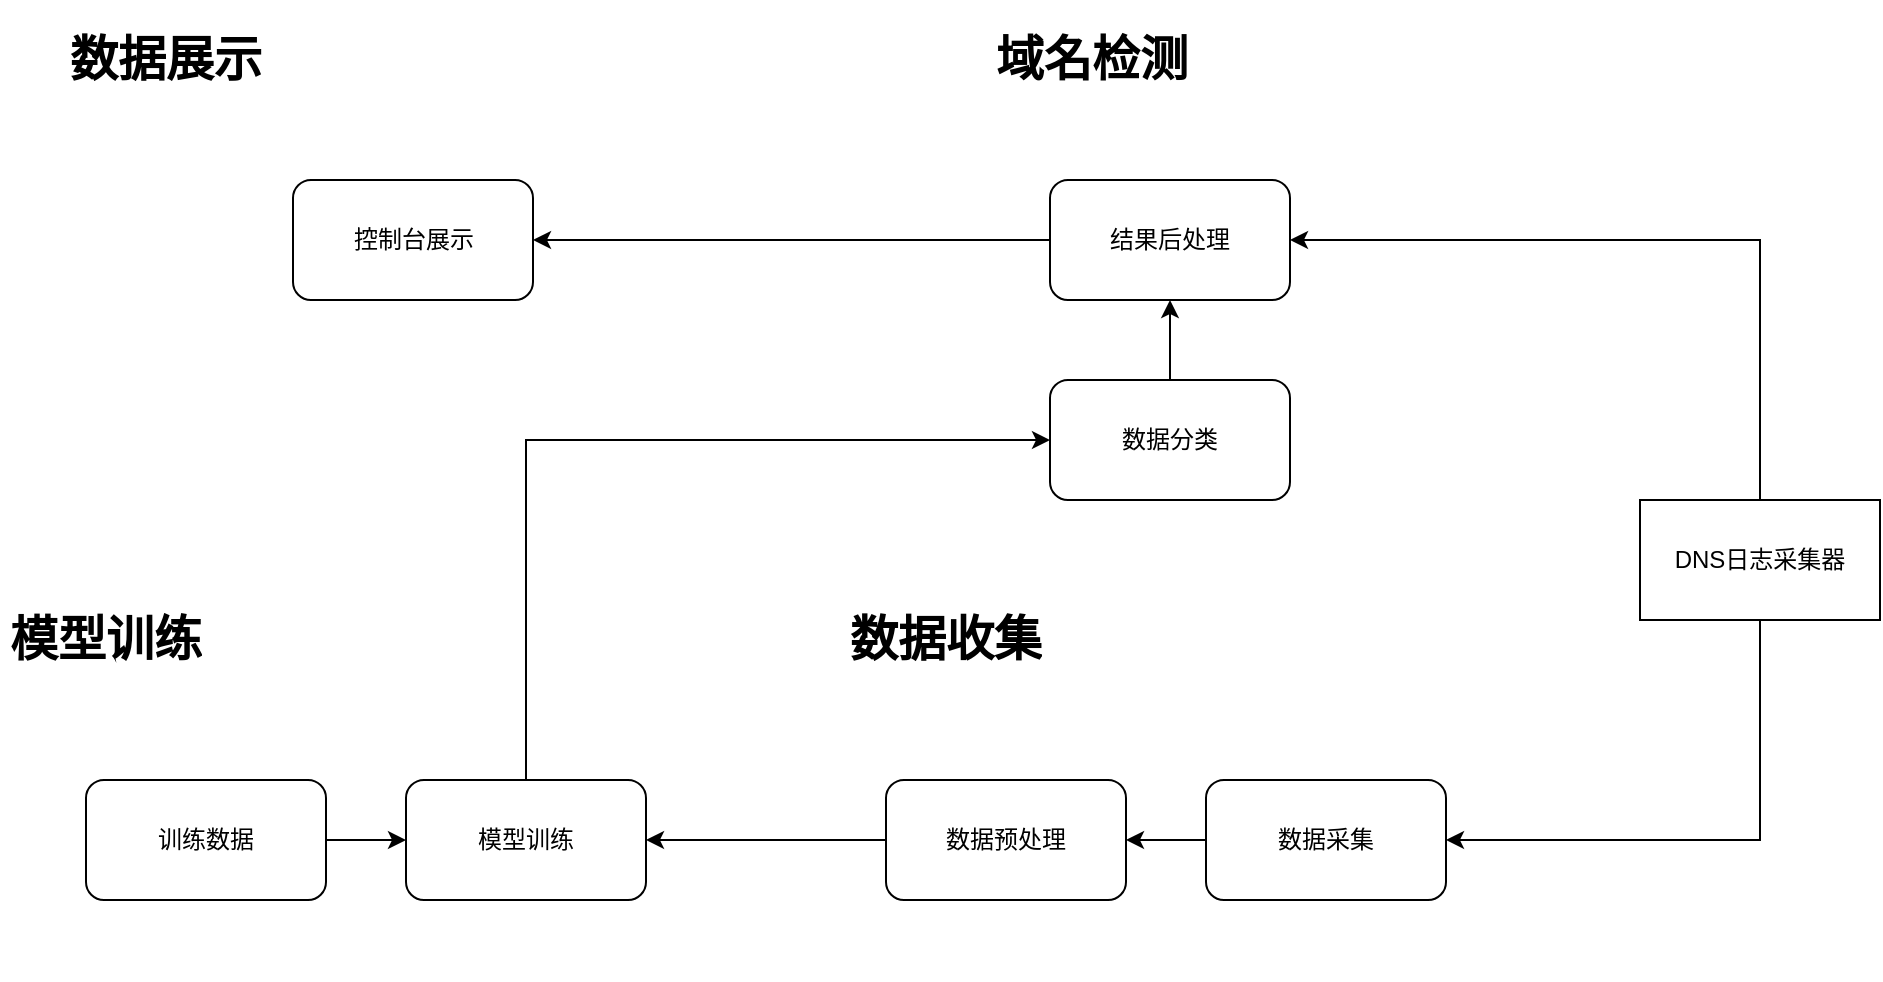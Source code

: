 <mxfile version="22.1.5" type="github">
  <diagram name="第 1 页" id="uzhM0Xe-PuWfZdqkZ__s">
    <mxGraphModel dx="2019" dy="1124" grid="1" gridSize="10" guides="1" tooltips="1" connect="1" arrows="1" fold="1" page="1" pageScale="1" pageWidth="2339" pageHeight="3300" math="0" shadow="0">
      <root>
        <mxCell id="0" />
        <mxCell id="1" parent="0" />
        <mxCell id="g13x6z9LS7QD6a0NOMHG-21" style="edgeStyle=orthogonalEdgeStyle;rounded=0;orthogonalLoop=1;jettySize=auto;html=1;entryX=1;entryY=0.5;entryDx=0;entryDy=0;" edge="1" parent="1" source="g13x6z9LS7QD6a0NOMHG-1" target="g13x6z9LS7QD6a0NOMHG-4">
          <mxGeometry relative="1" as="geometry">
            <Array as="points">
              <mxPoint x="1220" y="520" />
            </Array>
          </mxGeometry>
        </mxCell>
        <mxCell id="g13x6z9LS7QD6a0NOMHG-34" style="edgeStyle=orthogonalEdgeStyle;rounded=0;orthogonalLoop=1;jettySize=auto;html=1;exitX=0.5;exitY=0;exitDx=0;exitDy=0;entryX=1;entryY=0.5;entryDx=0;entryDy=0;" edge="1" parent="1" source="g13x6z9LS7QD6a0NOMHG-1" target="g13x6z9LS7QD6a0NOMHG-3">
          <mxGeometry relative="1" as="geometry" />
        </mxCell>
        <mxCell id="g13x6z9LS7QD6a0NOMHG-1" value="DNS日志采集器" style="rounded=0;whiteSpace=wrap;html=1;" vertex="1" parent="1">
          <mxGeometry x="1160" y="350" width="120" height="60" as="geometry" />
        </mxCell>
        <mxCell id="g13x6z9LS7QD6a0NOMHG-27" style="edgeStyle=orthogonalEdgeStyle;rounded=0;orthogonalLoop=1;jettySize=auto;html=1;entryX=1;entryY=0.5;entryDx=0;entryDy=0;" edge="1" parent="1" source="g13x6z9LS7QD6a0NOMHG-3" target="g13x6z9LS7QD6a0NOMHG-16">
          <mxGeometry relative="1" as="geometry" />
        </mxCell>
        <mxCell id="g13x6z9LS7QD6a0NOMHG-3" value="结果后处理" style="rounded=1;whiteSpace=wrap;html=1;" vertex="1" parent="1">
          <mxGeometry x="865" y="190" width="120" height="60" as="geometry" />
        </mxCell>
        <mxCell id="g13x6z9LS7QD6a0NOMHG-18" value="" style="edgeStyle=orthogonalEdgeStyle;rounded=0;orthogonalLoop=1;jettySize=auto;html=1;" edge="1" parent="1" source="g13x6z9LS7QD6a0NOMHG-4" target="g13x6z9LS7QD6a0NOMHG-5">
          <mxGeometry relative="1" as="geometry" />
        </mxCell>
        <mxCell id="g13x6z9LS7QD6a0NOMHG-4" value="数据采集" style="rounded=1;whiteSpace=wrap;html=1;" vertex="1" parent="1">
          <mxGeometry x="943" y="490" width="120" height="60" as="geometry" />
        </mxCell>
        <mxCell id="g13x6z9LS7QD6a0NOMHG-19" style="edgeStyle=orthogonalEdgeStyle;rounded=0;orthogonalLoop=1;jettySize=auto;html=1;entryX=1;entryY=0.5;entryDx=0;entryDy=0;" edge="1" parent="1" source="g13x6z9LS7QD6a0NOMHG-5" target="g13x6z9LS7QD6a0NOMHG-7">
          <mxGeometry relative="1" as="geometry" />
        </mxCell>
        <mxCell id="g13x6z9LS7QD6a0NOMHG-5" value="数据预处理" style="rounded=1;whiteSpace=wrap;html=1;" vertex="1" parent="1">
          <mxGeometry x="783" y="490" width="120" height="60" as="geometry" />
        </mxCell>
        <mxCell id="g13x6z9LS7QD6a0NOMHG-17" value="" style="edgeStyle=orthogonalEdgeStyle;rounded=0;orthogonalLoop=1;jettySize=auto;html=1;" edge="1" parent="1" source="g13x6z9LS7QD6a0NOMHG-6" target="g13x6z9LS7QD6a0NOMHG-7">
          <mxGeometry relative="1" as="geometry" />
        </mxCell>
        <mxCell id="g13x6z9LS7QD6a0NOMHG-6" value="训练数据" style="rounded=1;whiteSpace=wrap;html=1;" vertex="1" parent="1">
          <mxGeometry x="383" y="490" width="120" height="60" as="geometry" />
        </mxCell>
        <mxCell id="g13x6z9LS7QD6a0NOMHG-30" style="edgeStyle=orthogonalEdgeStyle;rounded=0;orthogonalLoop=1;jettySize=auto;html=1;exitX=0.5;exitY=0;exitDx=0;exitDy=0;entryX=0;entryY=0.5;entryDx=0;entryDy=0;" edge="1" parent="1" source="g13x6z9LS7QD6a0NOMHG-7" target="g13x6z9LS7QD6a0NOMHG-8">
          <mxGeometry relative="1" as="geometry" />
        </mxCell>
        <mxCell id="g13x6z9LS7QD6a0NOMHG-7" value="模型训练" style="rounded=1;whiteSpace=wrap;html=1;" vertex="1" parent="1">
          <mxGeometry x="543" y="490" width="120" height="60" as="geometry" />
        </mxCell>
        <mxCell id="g13x6z9LS7QD6a0NOMHG-25" value="" style="edgeStyle=orthogonalEdgeStyle;rounded=0;orthogonalLoop=1;jettySize=auto;html=1;" edge="1" parent="1" source="g13x6z9LS7QD6a0NOMHG-8" target="g13x6z9LS7QD6a0NOMHG-3">
          <mxGeometry relative="1" as="geometry" />
        </mxCell>
        <mxCell id="g13x6z9LS7QD6a0NOMHG-8" value="数据分类" style="rounded=1;whiteSpace=wrap;html=1;" vertex="1" parent="1">
          <mxGeometry x="865" y="290" width="120" height="60" as="geometry" />
        </mxCell>
        <mxCell id="g13x6z9LS7QD6a0NOMHG-10" value="&lt;h1&gt;模型训练&lt;/h1&gt;&lt;p&gt;&lt;br&gt;&lt;/p&gt;" style="text;html=1;strokeColor=none;fillColor=none;spacing=5;spacingTop=-20;whiteSpace=wrap;overflow=hidden;rounded=0;labelBackgroundColor=none;labelBorderColor=none;" vertex="1" parent="1">
          <mxGeometry x="340" y="400" width="340" height="190" as="geometry" />
        </mxCell>
        <mxCell id="g13x6z9LS7QD6a0NOMHG-11" value="&lt;h1&gt;数据收集&lt;/h1&gt;&lt;p&gt;&lt;br&gt;&lt;/p&gt;" style="text;html=1;strokeColor=none;fillColor=none;spacing=5;spacingTop=-20;whiteSpace=wrap;overflow=hidden;rounded=0;" vertex="1" parent="1">
          <mxGeometry x="760" y="400" width="346" height="190" as="geometry" />
        </mxCell>
        <mxCell id="g13x6z9LS7QD6a0NOMHG-13" value="&lt;h1&gt;域名检测&lt;/h1&gt;&lt;p&gt;&lt;br&gt;&lt;/p&gt;" style="text;html=1;strokeColor=none;fillColor=none;spacing=5;spacingTop=-20;whiteSpace=wrap;overflow=hidden;rounded=0;" vertex="1" parent="1">
          <mxGeometry x="833" y="110" width="200" height="250" as="geometry" />
        </mxCell>
        <mxCell id="g13x6z9LS7QD6a0NOMHG-14" value="&lt;h1&gt;数据展示&lt;/h1&gt;&lt;p&gt;&lt;br&gt;&lt;/p&gt;" style="text;html=1;spacing=5;spacingTop=-20;whiteSpace=wrap;overflow=hidden;rounded=0;" vertex="1" parent="1">
          <mxGeometry x="370" y="110" width="327" height="190" as="geometry" />
        </mxCell>
        <mxCell id="g13x6z9LS7QD6a0NOMHG-16" value="控制台展示" style="rounded=1;whiteSpace=wrap;html=1;" vertex="1" parent="1">
          <mxGeometry x="486.5" y="190" width="120" height="60" as="geometry" />
        </mxCell>
      </root>
    </mxGraphModel>
  </diagram>
</mxfile>
